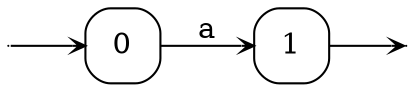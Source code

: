 digraph
{
  vcsn_context = "lal_char(ab)_b"
  rankdir = LR
  edge [arrowhead = vee, arrowsize = .6]
  {
    node [shape = point, width = 0]
    I0
    F1
  }
  {
    node [shape = circle, style = rounded, width = 0.5]
    0 [label = "0", shape = box]
    1 [label = "1", shape = box]
  }
  I0 -> 0
  0 -> 1 [label = "a"]
  1 -> F1
}
